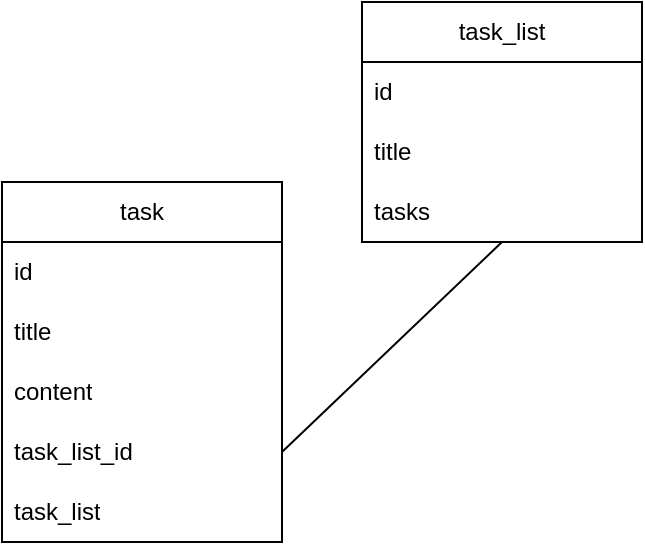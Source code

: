 <mxfile version="24.7.7">
  <diagram name="Seite-1" id="CN_DI_rFZh52tmSI6sNp">
    <mxGraphModel dx="989" dy="509" grid="1" gridSize="10" guides="1" tooltips="1" connect="1" arrows="1" fold="1" page="1" pageScale="1" pageWidth="827" pageHeight="1169" math="0" shadow="0">
      <root>
        <mxCell id="0" />
        <mxCell id="1" parent="0" />
        <mxCell id="NbAUHOnMKF0__ApJzoT9-2" value="task" style="swimlane;fontStyle=0;childLayout=stackLayout;horizontal=1;startSize=30;horizontalStack=0;resizeParent=1;resizeParentMax=0;resizeLast=0;collapsible=1;marginBottom=0;whiteSpace=wrap;html=1;" vertex="1" parent="1">
          <mxGeometry x="110" y="140" width="140" height="180" as="geometry" />
        </mxCell>
        <mxCell id="NbAUHOnMKF0__ApJzoT9-3" value="id" style="text;strokeColor=none;fillColor=none;align=left;verticalAlign=middle;spacingLeft=4;spacingRight=4;overflow=hidden;points=[[0,0.5],[1,0.5]];portConstraint=eastwest;rotatable=0;whiteSpace=wrap;html=1;" vertex="1" parent="NbAUHOnMKF0__ApJzoT9-2">
          <mxGeometry y="30" width="140" height="30" as="geometry" />
        </mxCell>
        <mxCell id="NbAUHOnMKF0__ApJzoT9-4" value="title" style="text;strokeColor=none;fillColor=none;align=left;verticalAlign=middle;spacingLeft=4;spacingRight=4;overflow=hidden;points=[[0,0.5],[1,0.5]];portConstraint=eastwest;rotatable=0;whiteSpace=wrap;html=1;" vertex="1" parent="NbAUHOnMKF0__ApJzoT9-2">
          <mxGeometry y="60" width="140" height="30" as="geometry" />
        </mxCell>
        <mxCell id="NbAUHOnMKF0__ApJzoT9-12" value="content" style="text;strokeColor=none;fillColor=none;align=left;verticalAlign=middle;spacingLeft=4;spacingRight=4;overflow=hidden;points=[[0,0.5],[1,0.5]];portConstraint=eastwest;rotatable=0;whiteSpace=wrap;html=1;" vertex="1" parent="NbAUHOnMKF0__ApJzoT9-2">
          <mxGeometry y="90" width="140" height="30" as="geometry" />
        </mxCell>
        <mxCell id="NbAUHOnMKF0__ApJzoT9-5" value="task_list_id" style="text;strokeColor=none;fillColor=none;align=left;verticalAlign=middle;spacingLeft=4;spacingRight=4;overflow=hidden;points=[[0,0.5],[1,0.5]];portConstraint=eastwest;rotatable=0;whiteSpace=wrap;html=1;" vertex="1" parent="NbAUHOnMKF0__ApJzoT9-2">
          <mxGeometry y="120" width="140" height="30" as="geometry" />
        </mxCell>
        <mxCell id="NbAUHOnMKF0__ApJzoT9-13" value="task_list" style="text;strokeColor=none;fillColor=none;align=left;verticalAlign=middle;spacingLeft=4;spacingRight=4;overflow=hidden;points=[[0,0.5],[1,0.5]];portConstraint=eastwest;rotatable=0;whiteSpace=wrap;html=1;" vertex="1" parent="NbAUHOnMKF0__ApJzoT9-2">
          <mxGeometry y="150" width="140" height="30" as="geometry" />
        </mxCell>
        <mxCell id="NbAUHOnMKF0__ApJzoT9-6" value="task_list" style="swimlane;fontStyle=0;childLayout=stackLayout;horizontal=1;startSize=30;horizontalStack=0;resizeParent=1;resizeParentMax=0;resizeLast=0;collapsible=1;marginBottom=0;whiteSpace=wrap;html=1;" vertex="1" parent="1">
          <mxGeometry x="290" y="50" width="140" height="120" as="geometry" />
        </mxCell>
        <mxCell id="NbAUHOnMKF0__ApJzoT9-7" value="id" style="text;strokeColor=none;fillColor=none;align=left;verticalAlign=middle;spacingLeft=4;spacingRight=4;overflow=hidden;points=[[0,0.5],[1,0.5]];portConstraint=eastwest;rotatable=0;whiteSpace=wrap;html=1;" vertex="1" parent="NbAUHOnMKF0__ApJzoT9-6">
          <mxGeometry y="30" width="140" height="30" as="geometry" />
        </mxCell>
        <mxCell id="NbAUHOnMKF0__ApJzoT9-8" value="title" style="text;strokeColor=none;fillColor=none;align=left;verticalAlign=middle;spacingLeft=4;spacingRight=4;overflow=hidden;points=[[0,0.5],[1,0.5]];portConstraint=eastwest;rotatable=0;whiteSpace=wrap;html=1;" vertex="1" parent="NbAUHOnMKF0__ApJzoT9-6">
          <mxGeometry y="60" width="140" height="30" as="geometry" />
        </mxCell>
        <mxCell id="NbAUHOnMKF0__ApJzoT9-11" value="tasks" style="text;strokeColor=none;fillColor=none;align=left;verticalAlign=middle;spacingLeft=4;spacingRight=4;overflow=hidden;points=[[0,0.5],[1,0.5]];portConstraint=eastwest;rotatable=0;whiteSpace=wrap;html=1;" vertex="1" parent="NbAUHOnMKF0__ApJzoT9-6">
          <mxGeometry y="90" width="140" height="30" as="geometry" />
        </mxCell>
        <mxCell id="NbAUHOnMKF0__ApJzoT9-14" value="" style="endArrow=none;html=1;rounded=0;entryX=1;entryY=0.5;entryDx=0;entryDy=0;" edge="1" parent="1" target="NbAUHOnMKF0__ApJzoT9-5">
          <mxGeometry width="50" height="50" relative="1" as="geometry">
            <mxPoint x="360" y="170" as="sourcePoint" />
            <mxPoint x="250" y="210" as="targetPoint" />
          </mxGeometry>
        </mxCell>
      </root>
    </mxGraphModel>
  </diagram>
</mxfile>
